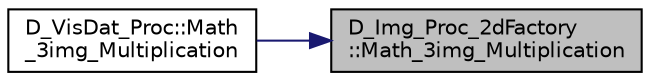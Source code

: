 digraph "D_Img_Proc_2dFactory::Math_3img_Multiplication"
{
 // LATEX_PDF_SIZE
  edge [fontname="Helvetica",fontsize="10",labelfontname="Helvetica",labelfontsize="10"];
  node [fontname="Helvetica",fontsize="10",shape=record];
  rankdir="RL";
  Node1 [label="D_Img_Proc_2dFactory\l::Math_3img_Multiplication",height=0.2,width=0.4,color="black", fillcolor="grey75", style="filled", fontcolor="black",tooltip=" "];
  Node1 -> Node2 [dir="back",color="midnightblue",fontsize="10",style="solid",fontname="Helvetica"];
  Node2 [label="D_VisDat_Proc::Math\l_3img_Multiplication",height=0.2,width=0.4,color="black", fillcolor="white", style="filled",URL="$class_d___vis_dat___proc.html#a355873edaeb85b50012937a2316b39b7",tooltip=" "];
}
